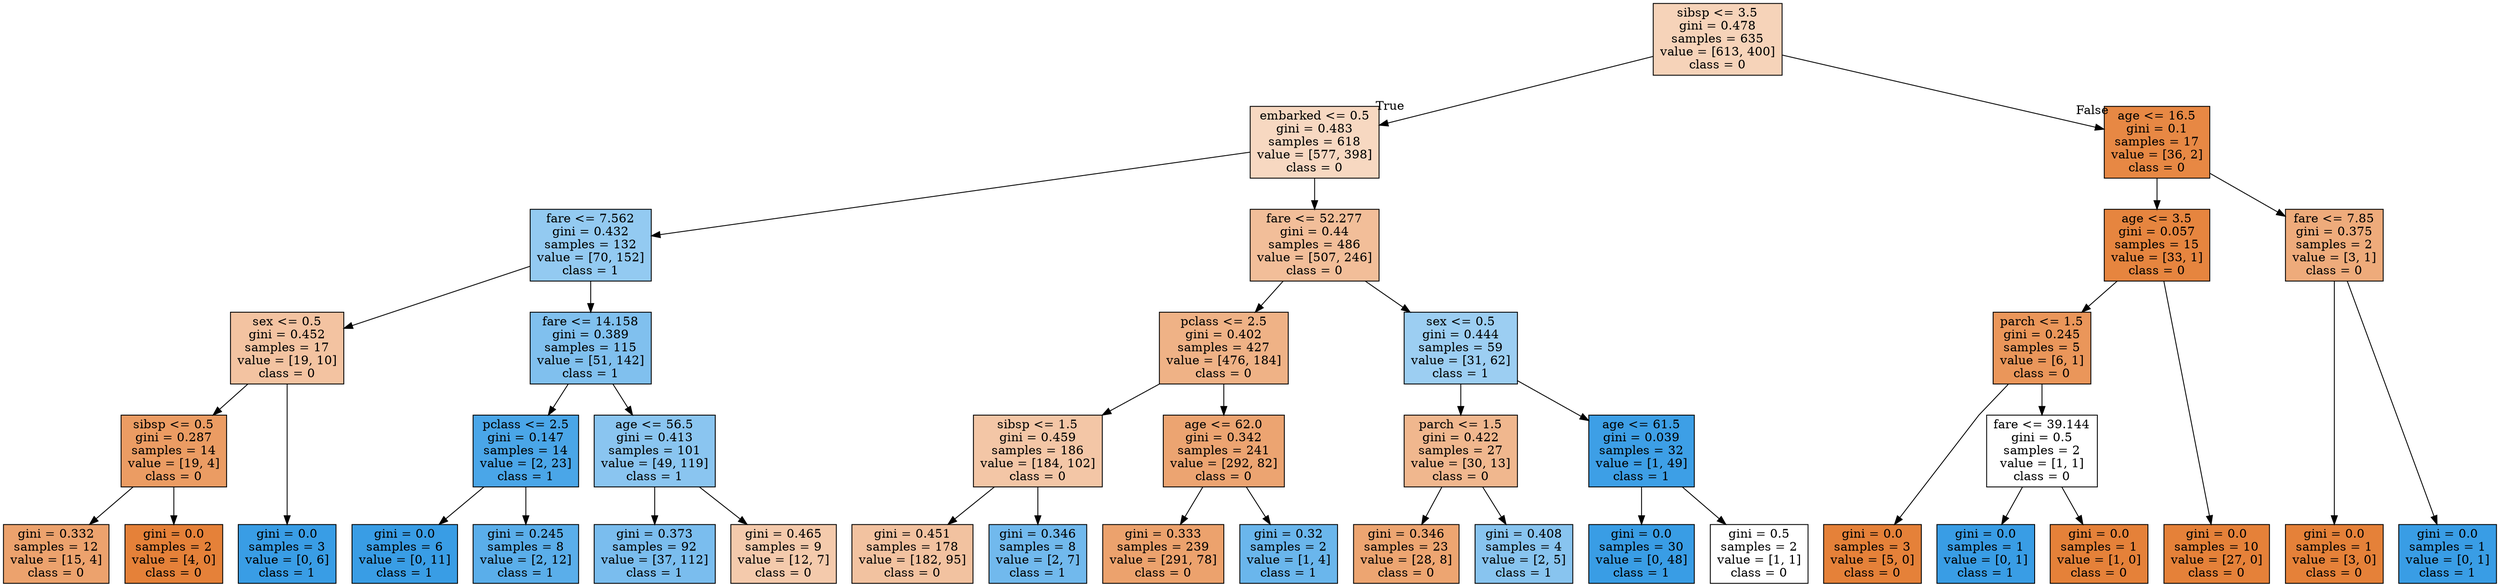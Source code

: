 digraph Tree {
node [shape=box, style="filled", color="black"] ;
graph [ranksep=equally, splines=polyline] ;
0 [label="sibsp <= 3.5\ngini = 0.478\nsamples = 635\nvalue = [613, 400]\nclass = 0", fillcolor="#e5813959"] ;
1 [label="embarked <= 0.5\ngini = 0.483\nsamples = 618\nvalue = [577, 398]\nclass = 0", fillcolor="#e581394f"] ;
0 -> 1 [labeldistance=2.5, labelangle=45, headlabel="True"] ;
2 [label="fare <= 7.562\ngini = 0.432\nsamples = 132\nvalue = [70, 152]\nclass = 1", fillcolor="#399de58a"] ;
1 -> 2 ;
3 [label="sex <= 0.5\ngini = 0.452\nsamples = 17\nvalue = [19, 10]\nclass = 0", fillcolor="#e5813979"] ;
2 -> 3 ;
4 [label="sibsp <= 0.5\ngini = 0.287\nsamples = 14\nvalue = [19, 4]\nclass = 0", fillcolor="#e58139c9"] ;
3 -> 4 ;
5 [label="gini = 0.332\nsamples = 12\nvalue = [15, 4]\nclass = 0", fillcolor="#e58139bb"] ;
4 -> 5 ;
6 [label="gini = 0.0\nsamples = 2\nvalue = [4, 0]\nclass = 0", fillcolor="#e58139ff"] ;
4 -> 6 ;
7 [label="gini = 0.0\nsamples = 3\nvalue = [0, 6]\nclass = 1", fillcolor="#399de5ff"] ;
3 -> 7 ;
8 [label="fare <= 14.158\ngini = 0.389\nsamples = 115\nvalue = [51, 142]\nclass = 1", fillcolor="#399de5a3"] ;
2 -> 8 ;
9 [label="pclass <= 2.5\ngini = 0.147\nsamples = 14\nvalue = [2, 23]\nclass = 1", fillcolor="#399de5e9"] ;
8 -> 9 ;
10 [label="gini = 0.0\nsamples = 6\nvalue = [0, 11]\nclass = 1", fillcolor="#399de5ff"] ;
9 -> 10 ;
11 [label="gini = 0.245\nsamples = 8\nvalue = [2, 12]\nclass = 1", fillcolor="#399de5d4"] ;
9 -> 11 ;
12 [label="age <= 56.5\ngini = 0.413\nsamples = 101\nvalue = [49, 119]\nclass = 1", fillcolor="#399de596"] ;
8 -> 12 ;
13 [label="gini = 0.373\nsamples = 92\nvalue = [37, 112]\nclass = 1", fillcolor="#399de5ab"] ;
12 -> 13 ;
14 [label="gini = 0.465\nsamples = 9\nvalue = [12, 7]\nclass = 0", fillcolor="#e581396a"] ;
12 -> 14 ;
15 [label="fare <= 52.277\ngini = 0.44\nsamples = 486\nvalue = [507, 246]\nclass = 0", fillcolor="#e5813983"] ;
1 -> 15 ;
16 [label="pclass <= 2.5\ngini = 0.402\nsamples = 427\nvalue = [476, 184]\nclass = 0", fillcolor="#e581399c"] ;
15 -> 16 ;
17 [label="sibsp <= 1.5\ngini = 0.459\nsamples = 186\nvalue = [184, 102]\nclass = 0", fillcolor="#e5813972"] ;
16 -> 17 ;
18 [label="gini = 0.451\nsamples = 178\nvalue = [182, 95]\nclass = 0", fillcolor="#e581397a"] ;
17 -> 18 ;
19 [label="gini = 0.346\nsamples = 8\nvalue = [2, 7]\nclass = 1", fillcolor="#399de5b6"] ;
17 -> 19 ;
20 [label="age <= 62.0\ngini = 0.342\nsamples = 241\nvalue = [292, 82]\nclass = 0", fillcolor="#e58139b7"] ;
16 -> 20 ;
21 [label="gini = 0.333\nsamples = 239\nvalue = [291, 78]\nclass = 0", fillcolor="#e58139bb"] ;
20 -> 21 ;
22 [label="gini = 0.32\nsamples = 2\nvalue = [1, 4]\nclass = 1", fillcolor="#399de5bf"] ;
20 -> 22 ;
23 [label="sex <= 0.5\ngini = 0.444\nsamples = 59\nvalue = [31, 62]\nclass = 1", fillcolor="#399de57f"] ;
15 -> 23 ;
24 [label="parch <= 1.5\ngini = 0.422\nsamples = 27\nvalue = [30, 13]\nclass = 0", fillcolor="#e5813991"] ;
23 -> 24 ;
25 [label="gini = 0.346\nsamples = 23\nvalue = [28, 8]\nclass = 0", fillcolor="#e58139b6"] ;
24 -> 25 ;
26 [label="gini = 0.408\nsamples = 4\nvalue = [2, 5]\nclass = 1", fillcolor="#399de599"] ;
24 -> 26 ;
27 [label="age <= 61.5\ngini = 0.039\nsamples = 32\nvalue = [1, 49]\nclass = 1", fillcolor="#399de5fa"] ;
23 -> 27 ;
28 [label="gini = 0.0\nsamples = 30\nvalue = [0, 48]\nclass = 1", fillcolor="#399de5ff"] ;
27 -> 28 ;
29 [label="gini = 0.5\nsamples = 2\nvalue = [1, 1]\nclass = 0", fillcolor="#e5813900"] ;
27 -> 29 ;
30 [label="age <= 16.5\ngini = 0.1\nsamples = 17\nvalue = [36, 2]\nclass = 0", fillcolor="#e58139f1"] ;
0 -> 30 [labeldistance=2.5, labelangle=-45, headlabel="False"] ;
31 [label="age <= 3.5\ngini = 0.057\nsamples = 15\nvalue = [33, 1]\nclass = 0", fillcolor="#e58139f7"] ;
30 -> 31 ;
32 [label="parch <= 1.5\ngini = 0.245\nsamples = 5\nvalue = [6, 1]\nclass = 0", fillcolor="#e58139d4"] ;
31 -> 32 ;
33 [label="gini = 0.0\nsamples = 3\nvalue = [5, 0]\nclass = 0", fillcolor="#e58139ff"] ;
32 -> 33 ;
34 [label="fare <= 39.144\ngini = 0.5\nsamples = 2\nvalue = [1, 1]\nclass = 0", fillcolor="#e5813900"] ;
32 -> 34 ;
35 [label="gini = 0.0\nsamples = 1\nvalue = [0, 1]\nclass = 1", fillcolor="#399de5ff"] ;
34 -> 35 ;
36 [label="gini = 0.0\nsamples = 1\nvalue = [1, 0]\nclass = 0", fillcolor="#e58139ff"] ;
34 -> 36 ;
37 [label="gini = 0.0\nsamples = 10\nvalue = [27, 0]\nclass = 0", fillcolor="#e58139ff"] ;
31 -> 37 ;
38 [label="fare <= 7.85\ngini = 0.375\nsamples = 2\nvalue = [3, 1]\nclass = 0", fillcolor="#e58139aa"] ;
30 -> 38 ;
39 [label="gini = 0.0\nsamples = 1\nvalue = [3, 0]\nclass = 0", fillcolor="#e58139ff"] ;
38 -> 39 ;
40 [label="gini = 0.0\nsamples = 1\nvalue = [0, 1]\nclass = 1", fillcolor="#399de5ff"] ;
38 -> 40 ;
{rank=same ; 0} ;
{rank=same ; 1; 30} ;
{rank=same ; 2; 15; 31; 38} ;
{rank=same ; 3; 8; 16; 23; 32} ;
{rank=same ; 4; 9; 12; 17; 20; 24; 27; 34} ;
{rank=same ; 5; 6; 7; 10; 11; 13; 14; 18; 19; 21; 22; 25; 26; 28; 29; 33; 35; 36; 37; 39; 40} ;
}